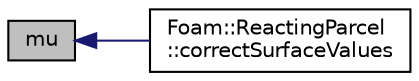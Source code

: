 digraph "mu"
{
  bgcolor="transparent";
  edge [fontname="Helvetica",fontsize="10",labelfontname="Helvetica",labelfontsize="10"];
  node [fontname="Helvetica",fontsize="10",shape=record];
  rankdir="LR";
  Node1 [label="mu",height=0.2,width=0.4,color="black", fillcolor="grey75", style="filled", fontcolor="black"];
  Node1 -> Node2 [dir="back",color="midnightblue",fontsize="10",style="solid",fontname="Helvetica"];
  Node2 [label="Foam::ReactingParcel\l::correctSurfaceValues",height=0.2,width=0.4,color="black",URL="$a02079.html#abf5f172a3acd1b1e7f81f2d0f1ca3b81",tooltip="Correct surface values due to emitted species. "];
}
